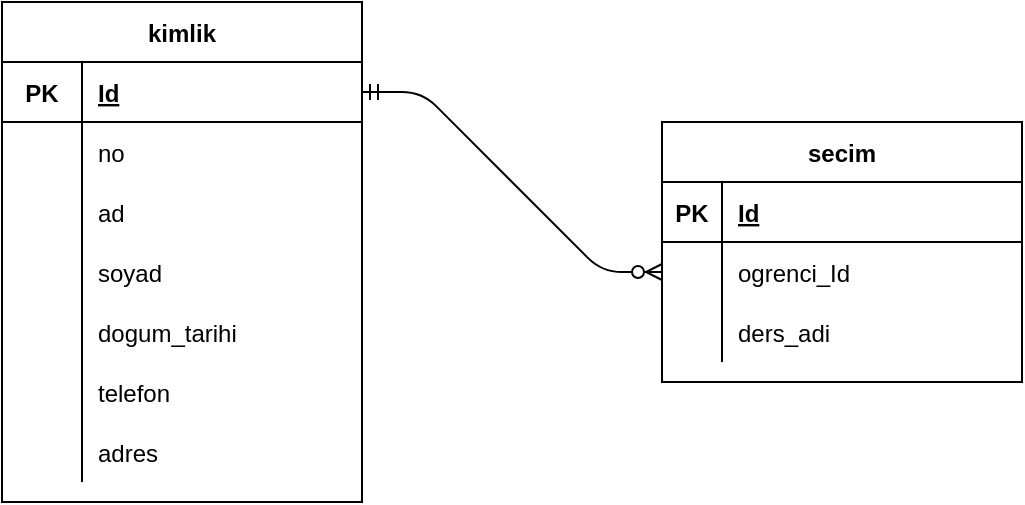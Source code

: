 <mxfile version="13.7.9" type="device"><diagram id="Vl1E28wtpNKHXbOKs8MZ" name="Page-1"><mxGraphModel dx="2240" dy="826" grid="1" gridSize="10" guides="1" tooltips="1" connect="1" arrows="1" fold="1" page="1" pageScale="1" pageWidth="850" pageHeight="1100" math="0" shadow="0"><root><mxCell id="0"/><mxCell id="1" parent="0"/><mxCell id="NIPHvOSvBIka8xwN9Qmb-20" value="kimlik" style="shape=table;startSize=30;container=1;collapsible=1;childLayout=tableLayout;fixedRows=1;rowLines=0;fontStyle=1;align=center;resizeLast=1;" parent="1" vertex="1"><mxGeometry x="-670" y="150" width="180" height="250" as="geometry"/></mxCell><mxCell id="NIPHvOSvBIka8xwN9Qmb-21" value="" style="shape=partialRectangle;collapsible=0;dropTarget=0;pointerEvents=0;fillColor=none;top=0;left=0;bottom=1;right=0;points=[[0,0.5],[1,0.5]];portConstraint=eastwest;" parent="NIPHvOSvBIka8xwN9Qmb-20" vertex="1"><mxGeometry y="30" width="180" height="30" as="geometry"/></mxCell><mxCell id="NIPHvOSvBIka8xwN9Qmb-22" value="PK" style="shape=partialRectangle;connectable=0;fillColor=none;top=0;left=0;bottom=0;right=0;fontStyle=1;overflow=hidden;" parent="NIPHvOSvBIka8xwN9Qmb-21" vertex="1"><mxGeometry width="40" height="30" as="geometry"/></mxCell><mxCell id="NIPHvOSvBIka8xwN9Qmb-23" value="Id" style="shape=partialRectangle;connectable=0;fillColor=none;top=0;left=0;bottom=0;right=0;align=left;spacingLeft=6;fontStyle=5;overflow=hidden;" parent="NIPHvOSvBIka8xwN9Qmb-21" vertex="1"><mxGeometry x="40" width="140" height="30" as="geometry"/></mxCell><mxCell id="NIPHvOSvBIka8xwN9Qmb-24" value="" style="shape=partialRectangle;collapsible=0;dropTarget=0;pointerEvents=0;fillColor=none;top=0;left=0;bottom=0;right=0;points=[[0,0.5],[1,0.5]];portConstraint=eastwest;" parent="NIPHvOSvBIka8xwN9Qmb-20" vertex="1"><mxGeometry y="60" width="180" height="30" as="geometry"/></mxCell><mxCell id="NIPHvOSvBIka8xwN9Qmb-25" value="" style="shape=partialRectangle;connectable=0;fillColor=none;top=0;left=0;bottom=0;right=0;editable=1;overflow=hidden;" parent="NIPHvOSvBIka8xwN9Qmb-24" vertex="1"><mxGeometry width="40" height="30" as="geometry"/></mxCell><mxCell id="NIPHvOSvBIka8xwN9Qmb-26" value="no" style="shape=partialRectangle;connectable=0;fillColor=none;top=0;left=0;bottom=0;right=0;align=left;spacingLeft=6;overflow=hidden;" parent="NIPHvOSvBIka8xwN9Qmb-24" vertex="1"><mxGeometry x="40" width="140" height="30" as="geometry"/></mxCell><mxCell id="NIPHvOSvBIka8xwN9Qmb-27" value="" style="shape=partialRectangle;collapsible=0;dropTarget=0;pointerEvents=0;fillColor=none;top=0;left=0;bottom=0;right=0;points=[[0,0.5],[1,0.5]];portConstraint=eastwest;" parent="NIPHvOSvBIka8xwN9Qmb-20" vertex="1"><mxGeometry y="90" width="180" height="30" as="geometry"/></mxCell><mxCell id="NIPHvOSvBIka8xwN9Qmb-28" value="" style="shape=partialRectangle;connectable=0;fillColor=none;top=0;left=0;bottom=0;right=0;editable=1;overflow=hidden;" parent="NIPHvOSvBIka8xwN9Qmb-27" vertex="1"><mxGeometry width="40" height="30" as="geometry"/></mxCell><mxCell id="NIPHvOSvBIka8xwN9Qmb-29" value="ad" style="shape=partialRectangle;connectable=0;fillColor=none;top=0;left=0;bottom=0;right=0;align=left;spacingLeft=6;overflow=hidden;" parent="NIPHvOSvBIka8xwN9Qmb-27" vertex="1"><mxGeometry x="40" width="140" height="30" as="geometry"/></mxCell><mxCell id="NIPHvOSvBIka8xwN9Qmb-30" value="" style="shape=partialRectangle;collapsible=0;dropTarget=0;pointerEvents=0;fillColor=none;top=0;left=0;bottom=0;right=0;points=[[0,0.5],[1,0.5]];portConstraint=eastwest;" parent="NIPHvOSvBIka8xwN9Qmb-20" vertex="1"><mxGeometry y="120" width="180" height="30" as="geometry"/></mxCell><mxCell id="NIPHvOSvBIka8xwN9Qmb-31" value="" style="shape=partialRectangle;connectable=0;fillColor=none;top=0;left=0;bottom=0;right=0;editable=1;overflow=hidden;" parent="NIPHvOSvBIka8xwN9Qmb-30" vertex="1"><mxGeometry width="40" height="30" as="geometry"/></mxCell><mxCell id="NIPHvOSvBIka8xwN9Qmb-32" value="soyad" style="shape=partialRectangle;connectable=0;fillColor=none;top=0;left=0;bottom=0;right=0;align=left;spacingLeft=6;overflow=hidden;" parent="NIPHvOSvBIka8xwN9Qmb-30" vertex="1"><mxGeometry x="40" width="140" height="30" as="geometry"/></mxCell><mxCell id="NIPHvOSvBIka8xwN9Qmb-33" value="" style="shape=partialRectangle;collapsible=0;dropTarget=0;pointerEvents=0;fillColor=none;top=0;left=0;bottom=0;right=0;points=[[0,0.5],[1,0.5]];portConstraint=eastwest;" parent="NIPHvOSvBIka8xwN9Qmb-20" vertex="1"><mxGeometry y="150" width="180" height="30" as="geometry"/></mxCell><mxCell id="NIPHvOSvBIka8xwN9Qmb-34" value="" style="shape=partialRectangle;connectable=0;fillColor=none;top=0;left=0;bottom=0;right=0;editable=1;overflow=hidden;" parent="NIPHvOSvBIka8xwN9Qmb-33" vertex="1"><mxGeometry width="40" height="30" as="geometry"/></mxCell><mxCell id="NIPHvOSvBIka8xwN9Qmb-35" value="dogum_tarihi" style="shape=partialRectangle;connectable=0;fillColor=none;top=0;left=0;bottom=0;right=0;align=left;spacingLeft=6;overflow=hidden;" parent="NIPHvOSvBIka8xwN9Qmb-33" vertex="1"><mxGeometry x="40" width="140" height="30" as="geometry"/></mxCell><mxCell id="NIPHvOSvBIka8xwN9Qmb-36" value="" style="shape=partialRectangle;collapsible=0;dropTarget=0;pointerEvents=0;fillColor=none;top=0;left=0;bottom=0;right=0;points=[[0,0.5],[1,0.5]];portConstraint=eastwest;" parent="NIPHvOSvBIka8xwN9Qmb-20" vertex="1"><mxGeometry y="180" width="180" height="30" as="geometry"/></mxCell><mxCell id="NIPHvOSvBIka8xwN9Qmb-37" value="" style="shape=partialRectangle;connectable=0;fillColor=none;top=0;left=0;bottom=0;right=0;editable=1;overflow=hidden;" parent="NIPHvOSvBIka8xwN9Qmb-36" vertex="1"><mxGeometry width="40" height="30" as="geometry"/></mxCell><mxCell id="NIPHvOSvBIka8xwN9Qmb-38" value="telefon" style="shape=partialRectangle;connectable=0;fillColor=none;top=0;left=0;bottom=0;right=0;align=left;spacingLeft=6;overflow=hidden;" parent="NIPHvOSvBIka8xwN9Qmb-36" vertex="1"><mxGeometry x="40" width="140" height="30" as="geometry"/></mxCell><mxCell id="NIPHvOSvBIka8xwN9Qmb-39" value="" style="shape=partialRectangle;collapsible=0;dropTarget=0;pointerEvents=0;fillColor=none;top=0;left=0;bottom=0;right=0;points=[[0,0.5],[1,0.5]];portConstraint=eastwest;" parent="NIPHvOSvBIka8xwN9Qmb-20" vertex="1"><mxGeometry y="210" width="180" height="30" as="geometry"/></mxCell><mxCell id="NIPHvOSvBIka8xwN9Qmb-40" value="" style="shape=partialRectangle;connectable=0;fillColor=none;top=0;left=0;bottom=0;right=0;editable=1;overflow=hidden;" parent="NIPHvOSvBIka8xwN9Qmb-39" vertex="1"><mxGeometry width="40" height="30" as="geometry"/></mxCell><mxCell id="NIPHvOSvBIka8xwN9Qmb-41" value="adres" style="shape=partialRectangle;connectable=0;fillColor=none;top=0;left=0;bottom=0;right=0;align=left;spacingLeft=6;overflow=hidden;" parent="NIPHvOSvBIka8xwN9Qmb-39" vertex="1"><mxGeometry x="40" width="140" height="30" as="geometry"/></mxCell><mxCell id="NIPHvOSvBIka8xwN9Qmb-45" value="secim" style="shape=table;startSize=30;container=1;collapsible=1;childLayout=tableLayout;fixedRows=1;rowLines=0;fontStyle=1;align=center;resizeLast=1;" parent="1" vertex="1"><mxGeometry x="-340" y="210" width="180" height="130" as="geometry"/></mxCell><mxCell id="NIPHvOSvBIka8xwN9Qmb-46" value="" style="shape=partialRectangle;collapsible=0;dropTarget=0;pointerEvents=0;fillColor=none;top=0;left=0;bottom=1;right=0;points=[[0,0.5],[1,0.5]];portConstraint=eastwest;" parent="NIPHvOSvBIka8xwN9Qmb-45" vertex="1"><mxGeometry y="30" width="180" height="30" as="geometry"/></mxCell><mxCell id="NIPHvOSvBIka8xwN9Qmb-47" value="PK" style="shape=partialRectangle;connectable=0;fillColor=none;top=0;left=0;bottom=0;right=0;fontStyle=1;overflow=hidden;" parent="NIPHvOSvBIka8xwN9Qmb-46" vertex="1"><mxGeometry width="30" height="30" as="geometry"/></mxCell><mxCell id="NIPHvOSvBIka8xwN9Qmb-48" value="Id" style="shape=partialRectangle;connectable=0;fillColor=none;top=0;left=0;bottom=0;right=0;align=left;spacingLeft=6;fontStyle=5;overflow=hidden;" parent="NIPHvOSvBIka8xwN9Qmb-46" vertex="1"><mxGeometry x="30" width="150" height="30" as="geometry"/></mxCell><mxCell id="NIPHvOSvBIka8xwN9Qmb-49" value="" style="shape=partialRectangle;collapsible=0;dropTarget=0;pointerEvents=0;fillColor=none;top=0;left=0;bottom=0;right=0;points=[[0,0.5],[1,0.5]];portConstraint=eastwest;" parent="NIPHvOSvBIka8xwN9Qmb-45" vertex="1"><mxGeometry y="60" width="180" height="30" as="geometry"/></mxCell><mxCell id="NIPHvOSvBIka8xwN9Qmb-50" value="" style="shape=partialRectangle;connectable=0;fillColor=none;top=0;left=0;bottom=0;right=0;editable=1;overflow=hidden;" parent="NIPHvOSvBIka8xwN9Qmb-49" vertex="1"><mxGeometry width="30" height="30" as="geometry"/></mxCell><mxCell id="NIPHvOSvBIka8xwN9Qmb-51" value="ogrenci_Id" style="shape=partialRectangle;connectable=0;fillColor=none;top=0;left=0;bottom=0;right=0;align=left;spacingLeft=6;overflow=hidden;" parent="NIPHvOSvBIka8xwN9Qmb-49" vertex="1"><mxGeometry x="30" width="150" height="30" as="geometry"/></mxCell><mxCell id="NIPHvOSvBIka8xwN9Qmb-52" value="" style="shape=partialRectangle;collapsible=0;dropTarget=0;pointerEvents=0;fillColor=none;top=0;left=0;bottom=0;right=0;points=[[0,0.5],[1,0.5]];portConstraint=eastwest;" parent="NIPHvOSvBIka8xwN9Qmb-45" vertex="1"><mxGeometry y="90" width="180" height="30" as="geometry"/></mxCell><mxCell id="NIPHvOSvBIka8xwN9Qmb-53" value="" style="shape=partialRectangle;connectable=0;fillColor=none;top=0;left=0;bottom=0;right=0;editable=1;overflow=hidden;" parent="NIPHvOSvBIka8xwN9Qmb-52" vertex="1"><mxGeometry width="30" height="30" as="geometry"/></mxCell><mxCell id="NIPHvOSvBIka8xwN9Qmb-54" value="ders_adi" style="shape=partialRectangle;connectable=0;fillColor=none;top=0;left=0;bottom=0;right=0;align=left;spacingLeft=6;overflow=hidden;" parent="NIPHvOSvBIka8xwN9Qmb-52" vertex="1"><mxGeometry x="30" width="150" height="30" as="geometry"/></mxCell><mxCell id="LnPgJVYxKLlgc5tIOnt8-2" value="" style="edgeStyle=entityRelationEdgeStyle;fontSize=12;html=1;endArrow=ERzeroToMany;startArrow=ERmandOne;exitX=1;exitY=0.5;exitDx=0;exitDy=0;entryX=0;entryY=0.5;entryDx=0;entryDy=0;" edge="1" parent="1" source="NIPHvOSvBIka8xwN9Qmb-21" target="NIPHvOSvBIka8xwN9Qmb-49"><mxGeometry width="100" height="100" relative="1" as="geometry"><mxPoint x="-390" y="630" as="sourcePoint"/><mxPoint x="-290" y="530" as="targetPoint"/></mxGeometry></mxCell></root></mxGraphModel></diagram></mxfile>